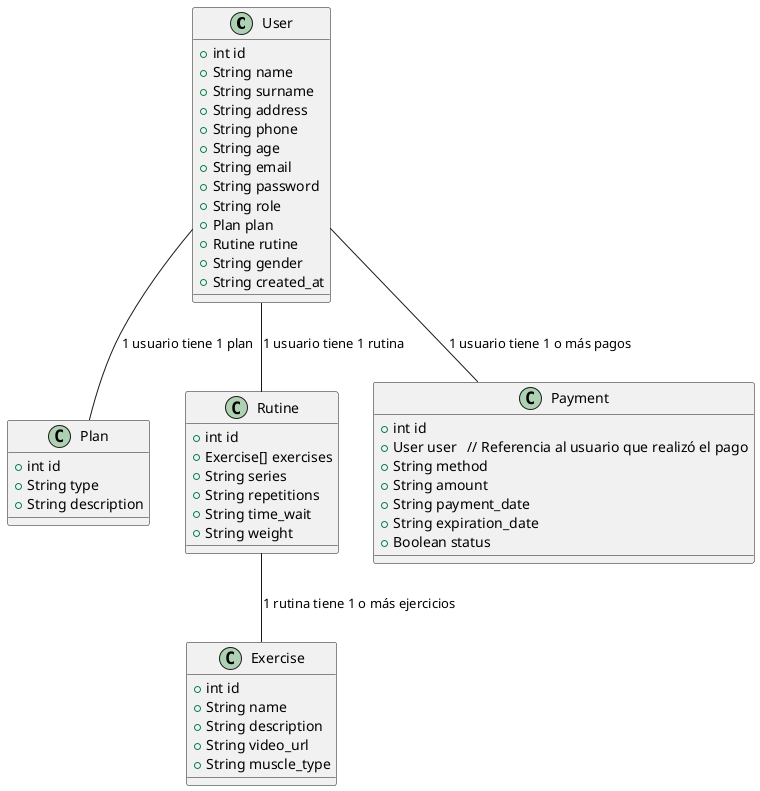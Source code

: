 @startuml
class User {
    +int id
    +String name
    +String surname
    +String address
    +String phone
    +String age
    +String email
    +String password
    +String role
    +Plan plan
    +Rutine rutine
    +String gender
    +String created_at
}
class Plan {
    +int id
    +String type
    +String description
}
class Rutine {
    +int id
    +Exercise[] exercises
    +String series
    +String repetitions
    +String time_wait
    +String weight
}
class Payment {
    +int id
    +User user   // Referencia al usuario que realizó el pago
    +String method
    +String amount
    +String payment_date
    +String expiration_date
    +Boolean status
}

class Exercise {
    +int id
    +String name
    +String description
    +String video_url
    +String muscle_type
}

User -- Plan: "1 usuario tiene 1 plan"
User -- Rutine: "1 usuario tiene 1 rutina"
User -- Payment: "1 usuario tiene 1 o más pagos"
Rutine -- Exercise: "1 rutina tiene 1 o más ejercicios"
@enduml
